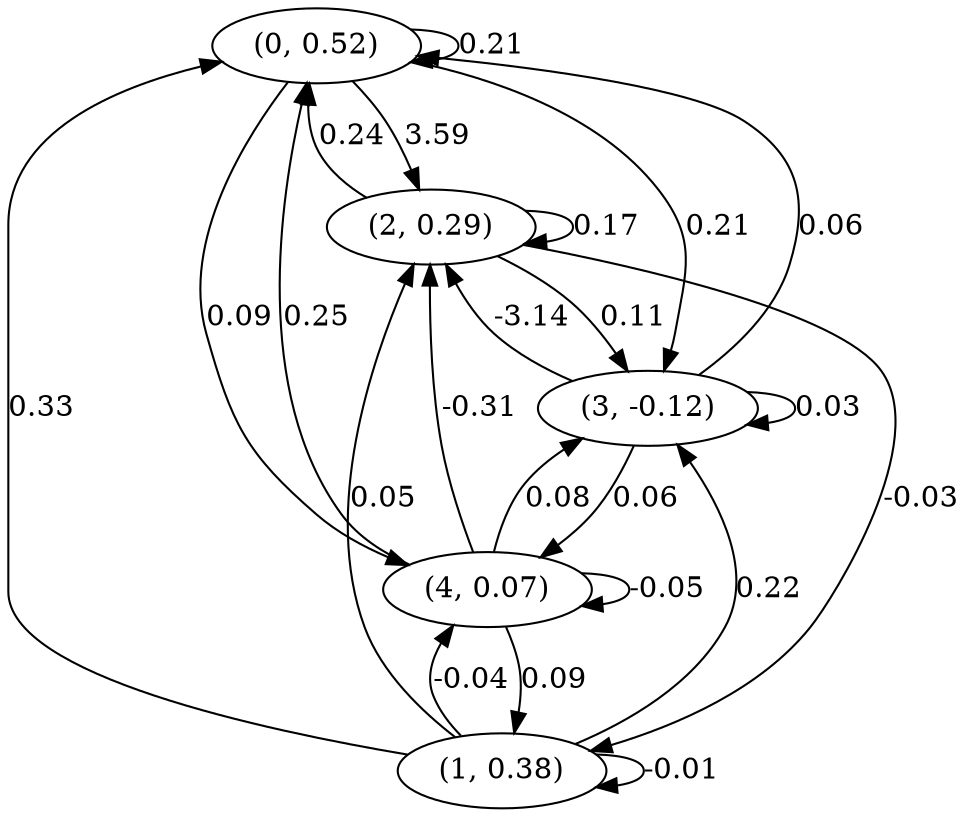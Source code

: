 digraph {
    0 [ label = "(0, 0.52)" ]
    1 [ label = "(1, 0.38)" ]
    2 [ label = "(2, 0.29)" ]
    3 [ label = "(3, -0.12)" ]
    4 [ label = "(4, 0.07)" ]
    0 -> 0 [ label = "0.21" ]
    1 -> 1 [ label = "-0.01" ]
    2 -> 2 [ label = "0.17" ]
    3 -> 3 [ label = "0.03" ]
    4 -> 4 [ label = "-0.05" ]
    1 -> 0 [ label = "0.33" ]
    2 -> 0 [ label = "0.24" ]
    3 -> 0 [ label = "0.06" ]
    4 -> 0 [ label = "0.25" ]
    2 -> 1 [ label = "-0.03" ]
    4 -> 1 [ label = "0.09" ]
    0 -> 2 [ label = "3.59" ]
    1 -> 2 [ label = "0.05" ]
    3 -> 2 [ label = "-3.14" ]
    4 -> 2 [ label = "-0.31" ]
    0 -> 3 [ label = "0.21" ]
    1 -> 3 [ label = "0.22" ]
    2 -> 3 [ label = "0.11" ]
    4 -> 3 [ label = "0.08" ]
    0 -> 4 [ label = "0.09" ]
    1 -> 4 [ label = "-0.04" ]
    3 -> 4 [ label = "0.06" ]
}

